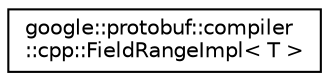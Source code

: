 digraph "类继承关系图"
{
 // LATEX_PDF_SIZE
  edge [fontname="Helvetica",fontsize="10",labelfontname="Helvetica",labelfontsize="10"];
  node [fontname="Helvetica",fontsize="10",shape=record];
  rankdir="LR";
  Node0 [label="google::protobuf::compiler\l::cpp::FieldRangeImpl\< T \>",height=0.2,width=0.4,color="black", fillcolor="white", style="filled",URL="$structgoogle_1_1protobuf_1_1compiler_1_1cpp_1_1FieldRangeImpl.html",tooltip=" "];
}
